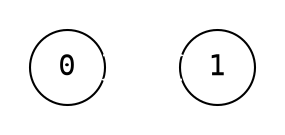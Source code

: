digraph {
    node [shape=circle, fontname="monospace"; fixedsize=true, width="0.5"];
    edge [arrowsize=0.6];
    normalize=true;
    layout=neato;
    mode="sgd";
    maxiter=10000;
    pad=0.2;

    0 -> 1 -> 0 [color="white"];
}